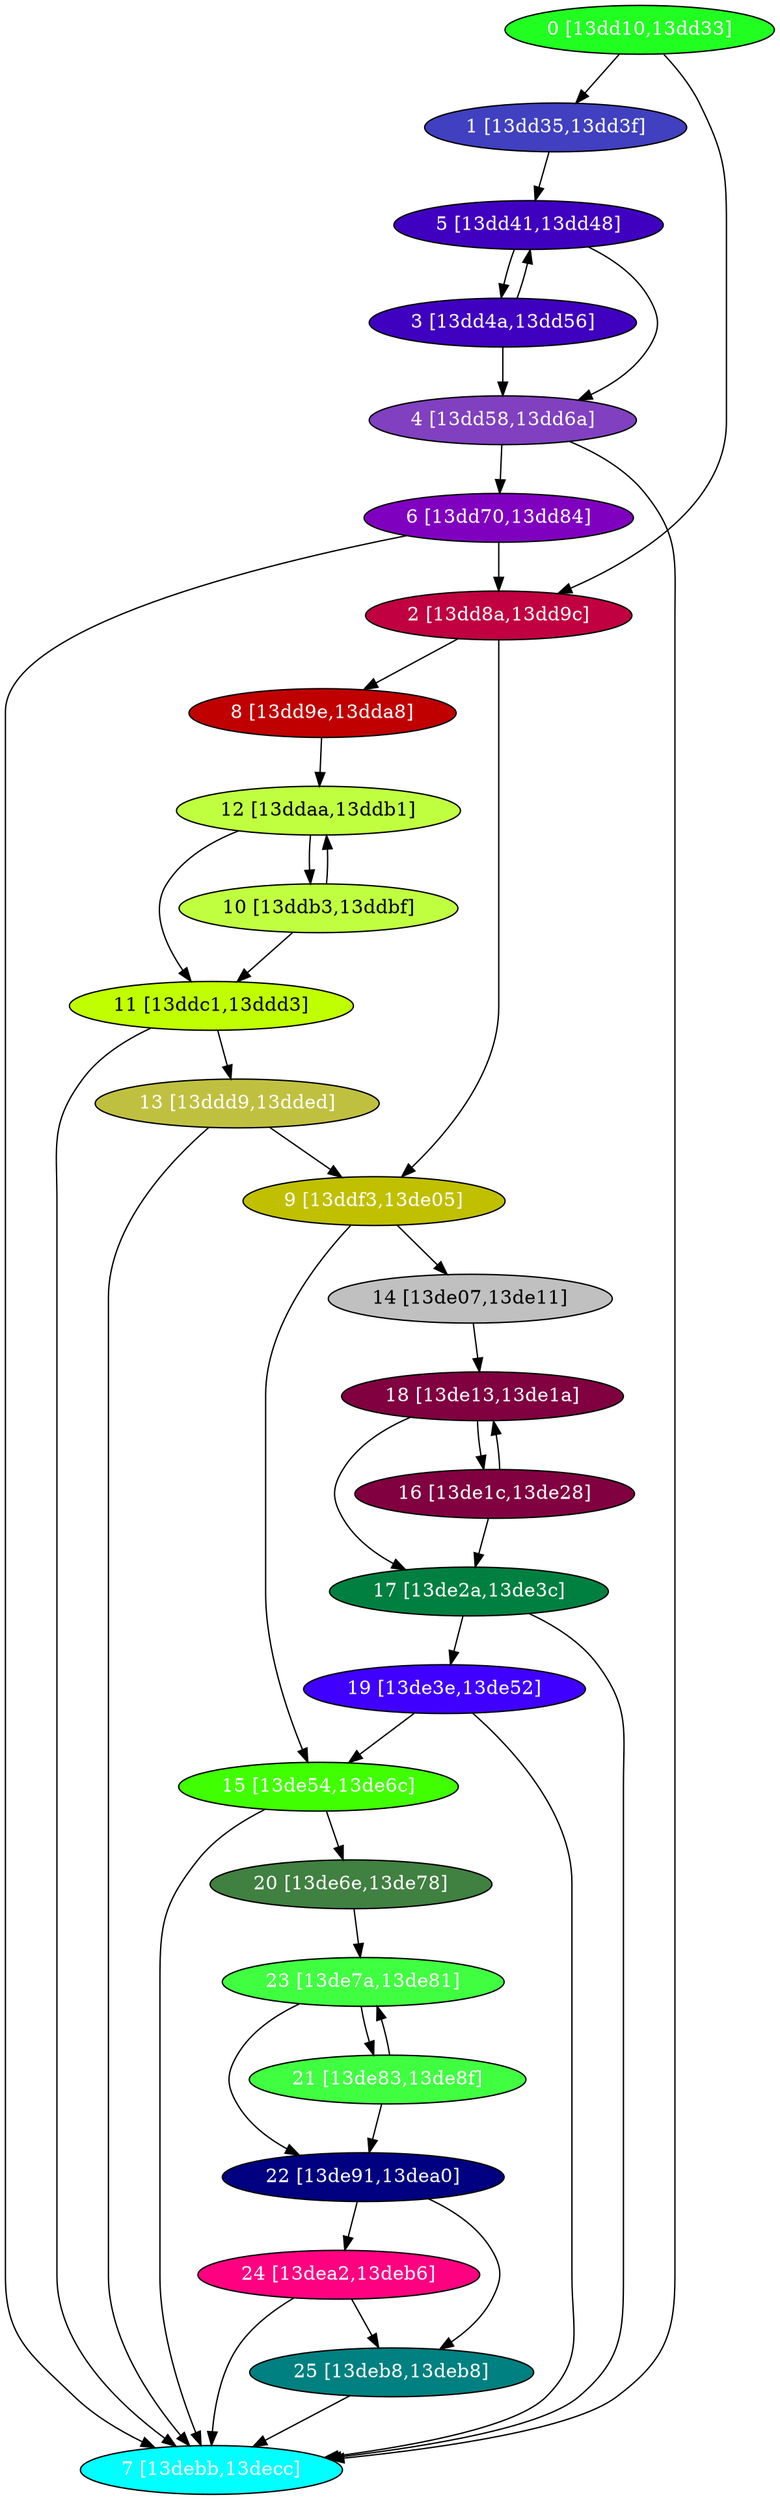 diGraph libnss3{
	libnss3_0  [style=filled fillcolor="#20FF20" fontcolor="#ffffff" shape=oval label="0 [13dd10,13dd33]"]
	libnss3_1  [style=filled fillcolor="#4040C0" fontcolor="#ffffff" shape=oval label="1 [13dd35,13dd3f]"]
	libnss3_2  [style=filled fillcolor="#C00040" fontcolor="#ffffff" shape=oval label="2 [13dd8a,13dd9c]"]
	libnss3_3  [style=filled fillcolor="#4000C0" fontcolor="#ffffff" shape=oval label="3 [13dd4a,13dd56]"]
	libnss3_4  [style=filled fillcolor="#8040C0" fontcolor="#ffffff" shape=oval label="4 [13dd58,13dd6a]"]
	libnss3_5  [style=filled fillcolor="#4000C0" fontcolor="#ffffff" shape=oval label="5 [13dd41,13dd48]"]
	libnss3_6  [style=filled fillcolor="#8000C0" fontcolor="#ffffff" shape=oval label="6 [13dd70,13dd84]"]
	libnss3_7  [style=filled fillcolor="#00FFFF" fontcolor="#ffffff" shape=oval label="7 [13debb,13decc]"]
	libnss3_8  [style=filled fillcolor="#C00000" fontcolor="#ffffff" shape=oval label="8 [13dd9e,13dda8]"]
	libnss3_9  [style=filled fillcolor="#C0C000" fontcolor="#ffffff" shape=oval label="9 [13ddf3,13de05]"]
	libnss3_a  [style=filled fillcolor="#C0FF40" fontcolor="#000000" shape=oval label="10 [13ddb3,13ddbf]"]
	libnss3_b  [style=filled fillcolor="#C0FF00" fontcolor="#000000" shape=oval label="11 [13ddc1,13ddd3]"]
	libnss3_c  [style=filled fillcolor="#C0FF40" fontcolor="#000000" shape=oval label="12 [13ddaa,13ddb1]"]
	libnss3_d  [style=filled fillcolor="#C0C040" fontcolor="#ffffff" shape=oval label="13 [13ddd9,13dded]"]
	libnss3_e  [style=filled fillcolor="#C0C0C0" fontcolor="#000000" shape=oval label="14 [13de07,13de11]"]
	libnss3_f  [style=filled fillcolor="#40FF00" fontcolor="#ffffff" shape=oval label="15 [13de54,13de6c]"]
	libnss3_10  [style=filled fillcolor="#800040" fontcolor="#ffffff" shape=oval label="16 [13de1c,13de28]"]
	libnss3_11  [style=filled fillcolor="#008040" fontcolor="#ffffff" shape=oval label="17 [13de2a,13de3c]"]
	libnss3_12  [style=filled fillcolor="#800040" fontcolor="#ffffff" shape=oval label="18 [13de13,13de1a]"]
	libnss3_13  [style=filled fillcolor="#4000FF" fontcolor="#ffffff" shape=oval label="19 [13de3e,13de52]"]
	libnss3_14  [style=filled fillcolor="#408040" fontcolor="#ffffff" shape=oval label="20 [13de6e,13de78]"]
	libnss3_15  [style=filled fillcolor="#40FF40" fontcolor="#ffffff" shape=oval label="21 [13de83,13de8f]"]
	libnss3_16  [style=filled fillcolor="#000080" fontcolor="#ffffff" shape=oval label="22 [13de91,13dea0]"]
	libnss3_17  [style=filled fillcolor="#40FF40" fontcolor="#ffffff" shape=oval label="23 [13de7a,13de81]"]
	libnss3_18  [style=filled fillcolor="#FF0080" fontcolor="#ffffff" shape=oval label="24 [13dea2,13deb6]"]
	libnss3_19  [style=filled fillcolor="#008080" fontcolor="#ffffff" shape=oval label="25 [13deb8,13deb8]"]

	libnss3_0 -> libnss3_1
	libnss3_0 -> libnss3_2
	libnss3_1 -> libnss3_5
	libnss3_2 -> libnss3_8
	libnss3_2 -> libnss3_9
	libnss3_3 -> libnss3_4
	libnss3_3 -> libnss3_5
	libnss3_4 -> libnss3_6
	libnss3_4 -> libnss3_7
	libnss3_5 -> libnss3_3
	libnss3_5 -> libnss3_4
	libnss3_6 -> libnss3_2
	libnss3_6 -> libnss3_7
	libnss3_8 -> libnss3_c
	libnss3_9 -> libnss3_e
	libnss3_9 -> libnss3_f
	libnss3_a -> libnss3_b
	libnss3_a -> libnss3_c
	libnss3_b -> libnss3_7
	libnss3_b -> libnss3_d
	libnss3_c -> libnss3_a
	libnss3_c -> libnss3_b
	libnss3_d -> libnss3_7
	libnss3_d -> libnss3_9
	libnss3_e -> libnss3_12
	libnss3_f -> libnss3_7
	libnss3_f -> libnss3_14
	libnss3_10 -> libnss3_11
	libnss3_10 -> libnss3_12
	libnss3_11 -> libnss3_7
	libnss3_11 -> libnss3_13
	libnss3_12 -> libnss3_10
	libnss3_12 -> libnss3_11
	libnss3_13 -> libnss3_7
	libnss3_13 -> libnss3_f
	libnss3_14 -> libnss3_17
	libnss3_15 -> libnss3_16
	libnss3_15 -> libnss3_17
	libnss3_16 -> libnss3_18
	libnss3_16 -> libnss3_19
	libnss3_17 -> libnss3_15
	libnss3_17 -> libnss3_16
	libnss3_18 -> libnss3_7
	libnss3_18 -> libnss3_19
	libnss3_19 -> libnss3_7
}